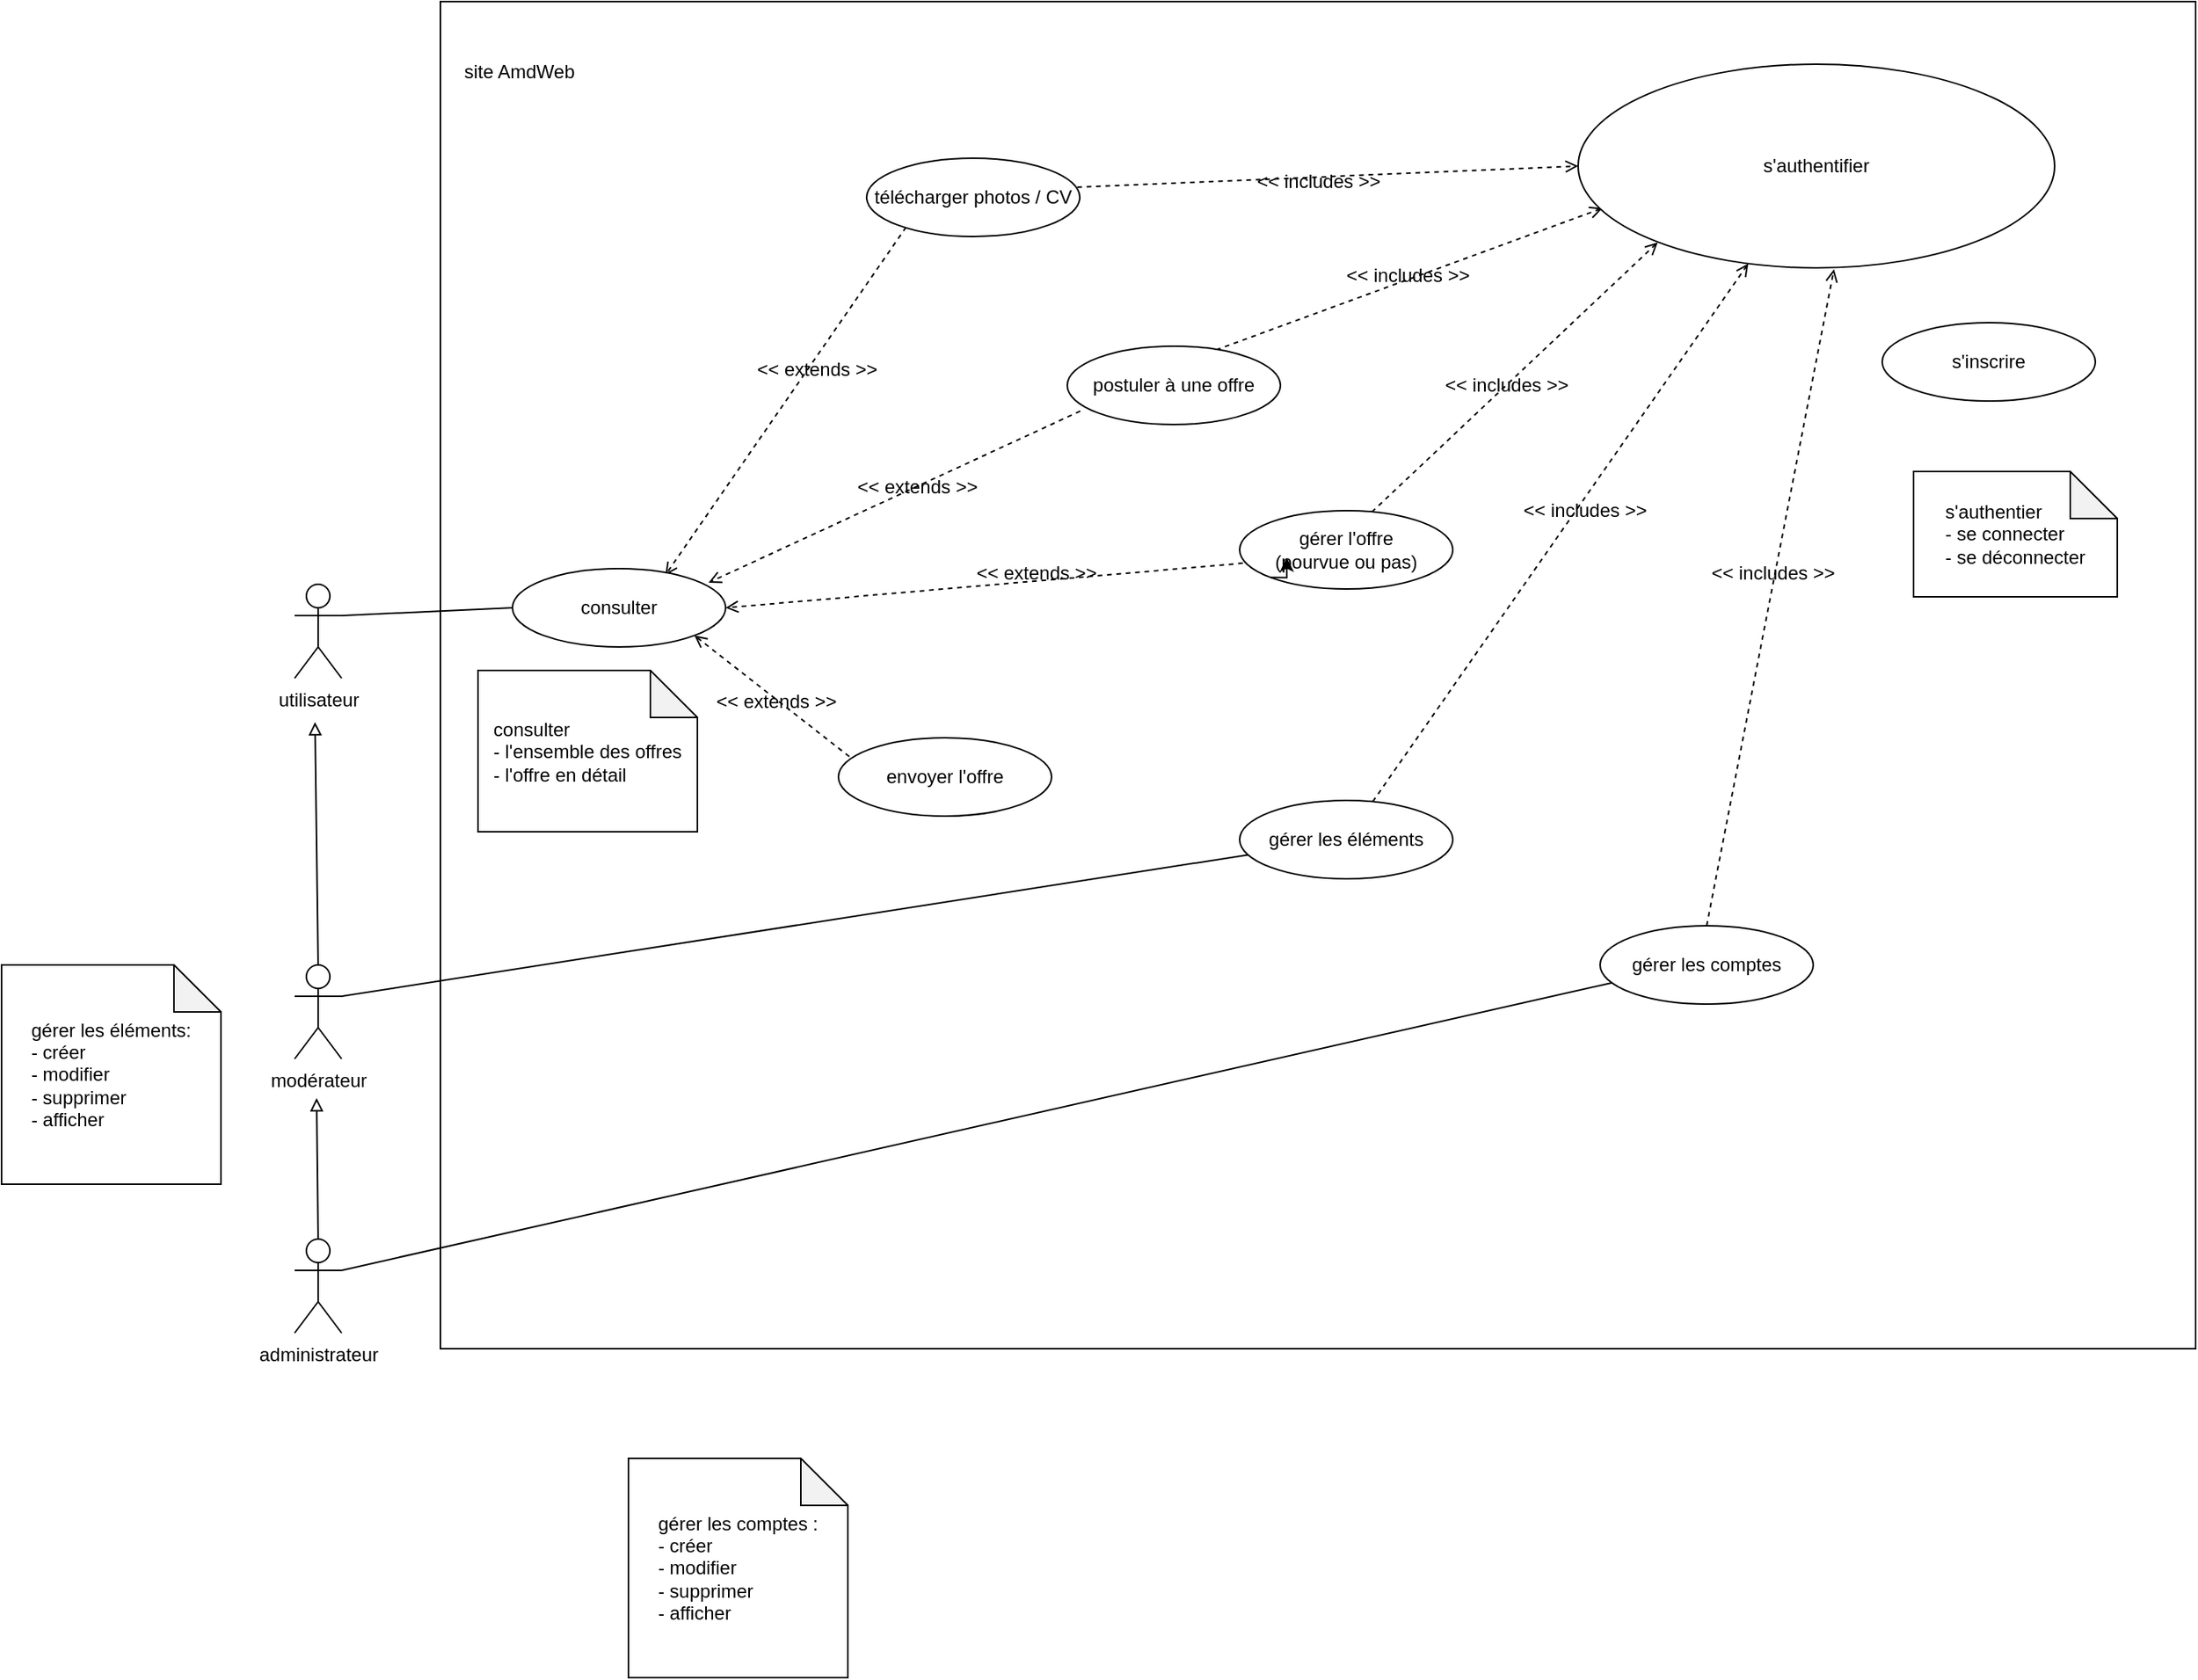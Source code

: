 <mxfile version="20.8.3" type="github">
  <diagram id="4h3qkwirkeFsskYC3dND" name="Page-1">
    <mxGraphModel dx="1827" dy="550" grid="1" gridSize="10" guides="1" tooltips="1" connect="1" arrows="1" fold="1" page="1" pageScale="1" pageWidth="827" pageHeight="1169" math="0" shadow="0">
      <root>
        <mxCell id="0" />
        <mxCell id="1" parent="0" />
        <mxCell id="PBZieBC47ZhGEJygMxwg-3" value="" style="rounded=0;whiteSpace=wrap;html=1;" parent="1" vertex="1">
          <mxGeometry x="160" y="40" width="1120" height="860" as="geometry" />
        </mxCell>
        <mxCell id="PBZieBC47ZhGEJygMxwg-4" value="site AmdWeb" style="text;html=1;align=center;verticalAlign=middle;resizable=0;points=[];autosize=1;strokeColor=none;fillColor=none;" parent="1" vertex="1">
          <mxGeometry x="160" y="70" width="100" height="30" as="geometry" />
        </mxCell>
        <mxCell id="PBZieBC47ZhGEJygMxwg-35" style="edgeStyle=none;rounded=0;orthogonalLoop=1;jettySize=auto;html=1;exitX=1;exitY=0.333;exitDx=0;exitDy=0;exitPerimeter=0;entryX=0;entryY=0.5;entryDx=0;entryDy=0;endArrow=none;endFill=0;" parent="1" source="PBZieBC47ZhGEJygMxwg-5" target="PBZieBC47ZhGEJygMxwg-21" edge="1">
          <mxGeometry relative="1" as="geometry" />
        </mxCell>
        <mxCell id="PBZieBC47ZhGEJygMxwg-5" value="utilisateur" style="shape=umlActor;verticalLabelPosition=bottom;verticalAlign=top;html=1;outlineConnect=0;" parent="1" vertex="1">
          <mxGeometry x="67" y="412" width="30" height="60" as="geometry" />
        </mxCell>
        <mxCell id="PBZieBC47ZhGEJygMxwg-69" style="edgeStyle=none;rounded=0;orthogonalLoop=1;jettySize=auto;html=1;exitX=1;exitY=0.333;exitDx=0;exitDy=0;exitPerimeter=0;endArrow=none;endFill=0;" parent="1" source="PBZieBC47ZhGEJygMxwg-6" target="PBZieBC47ZhGEJygMxwg-13" edge="1">
          <mxGeometry relative="1" as="geometry" />
        </mxCell>
        <mxCell id="PBZieBC47ZhGEJygMxwg-72" style="edgeStyle=none;rounded=0;orthogonalLoop=1;jettySize=auto;html=1;exitX=0.5;exitY=0;exitDx=0;exitDy=0;exitPerimeter=0;endArrow=block;endFill=0;" parent="1" source="PBZieBC47ZhGEJygMxwg-6" edge="1">
          <mxGeometry relative="1" as="geometry">
            <mxPoint x="80" y="500" as="targetPoint" />
          </mxGeometry>
        </mxCell>
        <mxCell id="PBZieBC47ZhGEJygMxwg-6" value="modérateur" style="shape=umlActor;verticalLabelPosition=bottom;verticalAlign=top;html=1;outlineConnect=0;" parent="1" vertex="1">
          <mxGeometry x="67" y="655" width="30" height="60" as="geometry" />
        </mxCell>
        <mxCell id="PBZieBC47ZhGEJygMxwg-70" style="edgeStyle=none;rounded=0;orthogonalLoop=1;jettySize=auto;html=1;exitX=1;exitY=0.333;exitDx=0;exitDy=0;exitPerimeter=0;entryX=0.061;entryY=0.724;entryDx=0;entryDy=0;endArrow=none;endFill=0;entryPerimeter=0;" parent="1" source="PBZieBC47ZhGEJygMxwg-8" target="PBZieBC47ZhGEJygMxwg-14" edge="1">
          <mxGeometry relative="1" as="geometry" />
        </mxCell>
        <mxCell id="PBZieBC47ZhGEJygMxwg-71" style="edgeStyle=none;rounded=0;orthogonalLoop=1;jettySize=auto;html=1;exitX=0.5;exitY=0;exitDx=0;exitDy=0;exitPerimeter=0;endArrow=block;endFill=0;" parent="1" source="PBZieBC47ZhGEJygMxwg-8" edge="1">
          <mxGeometry relative="1" as="geometry">
            <mxPoint x="81" y="740" as="targetPoint" />
          </mxGeometry>
        </mxCell>
        <mxCell id="PBZieBC47ZhGEJygMxwg-8" value="administrateur" style="shape=umlActor;verticalLabelPosition=bottom;verticalAlign=top;html=1;outlineConnect=0;" parent="1" vertex="1">
          <mxGeometry x="67" y="830" width="30" height="60" as="geometry" />
        </mxCell>
        <mxCell id="PBZieBC47ZhGEJygMxwg-61" style="edgeStyle=none;rounded=0;orthogonalLoop=1;jettySize=auto;html=1;exitX=0.106;exitY=-0.032;exitDx=0;exitDy=0;entryX=0.717;entryY=0.084;entryDx=0;entryDy=0;dashed=1;endArrow=open;endFill=0;entryPerimeter=0;exitPerimeter=0;" parent="1" target="PBZieBC47ZhGEJygMxwg-21" edge="1">
          <mxGeometry relative="1" as="geometry">
            <mxPoint x="460.6" y="179.04" as="sourcePoint" />
          </mxGeometry>
        </mxCell>
        <mxCell id="5Aos1gb5JWSJh83ouPkz-5" style="edgeStyle=none;rounded=0;orthogonalLoop=1;jettySize=auto;html=1;exitX=0.988;exitY=0.371;exitDx=0;exitDy=0;dashed=1;endArrow=open;endFill=0;entryX=0;entryY=0.5;entryDx=0;entryDy=0;exitPerimeter=0;" edge="1" parent="1" source="PBZieBC47ZhGEJygMxwg-9" target="PBZieBC47ZhGEJygMxwg-12">
          <mxGeometry relative="1" as="geometry" />
        </mxCell>
        <mxCell id="PBZieBC47ZhGEJygMxwg-9" value="télécharger photos / CV" style="ellipse;whiteSpace=wrap;html=1;" parent="1" vertex="1">
          <mxGeometry x="432" y="140" width="136" height="50" as="geometry" />
        </mxCell>
        <mxCell id="5Aos1gb5JWSJh83ouPkz-3" style="rounded=0;orthogonalLoop=1;jettySize=auto;html=1;exitX=0.051;exitY=0.24;exitDx=0;exitDy=0;entryX=1;entryY=1;entryDx=0;entryDy=0;dashed=1;endArrow=open;endFill=0;exitPerimeter=0;" edge="1" parent="1" source="PBZieBC47ZhGEJygMxwg-10" target="PBZieBC47ZhGEJygMxwg-21">
          <mxGeometry relative="1" as="geometry" />
        </mxCell>
        <mxCell id="PBZieBC47ZhGEJygMxwg-10" value="envoyer l&#39;offre" style="ellipse;whiteSpace=wrap;html=1;" parent="1" vertex="1">
          <mxGeometry x="414" y="510" width="136" height="50" as="geometry" />
        </mxCell>
        <mxCell id="PBZieBC47ZhGEJygMxwg-60" style="edgeStyle=none;rounded=0;orthogonalLoop=1;jettySize=auto;html=1;exitX=0.061;exitY=0.829;exitDx=0;exitDy=0;entryX=0.92;entryY=0.179;entryDx=0;entryDy=0;endArrow=open;endFill=0;dashed=1;exitPerimeter=0;entryPerimeter=0;" parent="1" source="PBZieBC47ZhGEJygMxwg-11" target="PBZieBC47ZhGEJygMxwg-21" edge="1">
          <mxGeometry relative="1" as="geometry" />
        </mxCell>
        <mxCell id="5Aos1gb5JWSJh83ouPkz-7" style="edgeStyle=none;rounded=0;orthogonalLoop=1;jettySize=auto;html=1;exitX=0.698;exitY=0.048;exitDx=0;exitDy=0;entryX=0.051;entryY=0.707;entryDx=0;entryDy=0;entryPerimeter=0;dashed=1;endArrow=open;endFill=0;exitPerimeter=0;" edge="1" parent="1" source="PBZieBC47ZhGEJygMxwg-11" target="PBZieBC47ZhGEJygMxwg-12">
          <mxGeometry relative="1" as="geometry" />
        </mxCell>
        <mxCell id="PBZieBC47ZhGEJygMxwg-11" value="postuler à une offre" style="ellipse;whiteSpace=wrap;html=1;" parent="1" vertex="1">
          <mxGeometry x="560" y="260" width="136" height="50" as="geometry" />
        </mxCell>
        <mxCell id="PBZieBC47ZhGEJygMxwg-12" value="s&#39;authentifier" style="ellipse;whiteSpace=wrap;html=1;" parent="1" vertex="1">
          <mxGeometry x="886" y="80" width="304" height="130" as="geometry" />
        </mxCell>
        <mxCell id="PBZieBC47ZhGEJygMxwg-66" style="edgeStyle=none;rounded=0;orthogonalLoop=1;jettySize=auto;html=1;dashed=1;endArrow=open;endFill=0;" parent="1" source="PBZieBC47ZhGEJygMxwg-13" target="PBZieBC47ZhGEJygMxwg-12" edge="1">
          <mxGeometry relative="1" as="geometry" />
        </mxCell>
        <mxCell id="PBZieBC47ZhGEJygMxwg-13" value="gérer les éléments" style="ellipse;whiteSpace=wrap;html=1;" parent="1" vertex="1">
          <mxGeometry x="670" y="550" width="136" height="50" as="geometry" />
        </mxCell>
        <mxCell id="PBZieBC47ZhGEJygMxwg-67" style="edgeStyle=none;rounded=0;orthogonalLoop=1;jettySize=auto;html=1;exitX=0.5;exitY=0;exitDx=0;exitDy=0;dashed=1;endArrow=open;endFill=0;entryX=0.537;entryY=1.007;entryDx=0;entryDy=0;entryPerimeter=0;" parent="1" source="PBZieBC47ZhGEJygMxwg-14" target="PBZieBC47ZhGEJygMxwg-12" edge="1">
          <mxGeometry relative="1" as="geometry" />
        </mxCell>
        <mxCell id="PBZieBC47ZhGEJygMxwg-14" value="gérer les comptes" style="ellipse;whiteSpace=wrap;html=1;" parent="1" vertex="1">
          <mxGeometry x="900" y="630" width="136" height="50" as="geometry" />
        </mxCell>
        <mxCell id="PBZieBC47ZhGEJygMxwg-20" value="s&#39;inscrire" style="ellipse;whiteSpace=wrap;html=1;" parent="1" vertex="1">
          <mxGeometry x="1080" y="245" width="136" height="50" as="geometry" />
        </mxCell>
        <mxCell id="PBZieBC47ZhGEJygMxwg-21" value="consulter" style="ellipse;whiteSpace=wrap;html=1;" parent="1" vertex="1">
          <mxGeometry x="206" y="402" width="136" height="50" as="geometry" />
        </mxCell>
        <mxCell id="PBZieBC47ZhGEJygMxwg-22" value="&lt;div align=&quot;left&quot;&gt;gérer les comptes :&lt;/div&gt;&lt;div align=&quot;left&quot;&gt;- créer&lt;/div&gt;&lt;div align=&quot;left&quot;&gt;- modifier&lt;/div&gt;&lt;div align=&quot;left&quot;&gt;- supprimer&lt;/div&gt;&lt;div align=&quot;left&quot;&gt;- afficher&lt;br&gt;&lt;/div&gt;" style="shape=note;whiteSpace=wrap;html=1;backgroundOutline=1;darkOpacity=0.05;" parent="1" vertex="1">
          <mxGeometry x="280" y="970" width="140" height="140" as="geometry" />
        </mxCell>
        <mxCell id="PBZieBC47ZhGEJygMxwg-23" value="&lt;div align=&quot;left&quot;&gt;gérer les éléments:&lt;/div&gt;&lt;div align=&quot;left&quot;&gt;- créer&lt;/div&gt;&lt;div align=&quot;left&quot;&gt;- modifier&lt;/div&gt;&lt;div align=&quot;left&quot;&gt;- supprimer&lt;/div&gt;&lt;div align=&quot;left&quot;&gt;- afficher&lt;br&gt;&lt;/div&gt;" style="shape=note;whiteSpace=wrap;html=1;backgroundOutline=1;darkOpacity=0.05;" parent="1" vertex="1">
          <mxGeometry x="-120" y="655" width="140" height="140" as="geometry" />
        </mxCell>
        <mxCell id="PBZieBC47ZhGEJygMxwg-24" value="&lt;div align=&quot;left&quot;&gt;consulter&lt;/div&gt;&lt;div align=&quot;left&quot;&gt;- l&#39;ensemble des offres&lt;br&gt;&lt;/div&gt;&lt;div align=&quot;left&quot;&gt;- l&#39;offre en détail&lt;br&gt;&lt;/div&gt;" style="shape=note;whiteSpace=wrap;html=1;backgroundOutline=1;darkOpacity=0.05;" parent="1" vertex="1">
          <mxGeometry x="184" y="467" width="140" height="103" as="geometry" />
        </mxCell>
        <mxCell id="5Aos1gb5JWSJh83ouPkz-9" style="edgeStyle=none;rounded=0;orthogonalLoop=1;jettySize=auto;html=1;exitX=0.015;exitY=0.671;exitDx=0;exitDy=0;entryX=1;entryY=0.5;entryDx=0;entryDy=0;dashed=1;endArrow=open;endFill=0;exitPerimeter=0;" edge="1" parent="1" source="PBZieBC47ZhGEJygMxwg-25" target="PBZieBC47ZhGEJygMxwg-21">
          <mxGeometry relative="1" as="geometry" />
        </mxCell>
        <mxCell id="5Aos1gb5JWSJh83ouPkz-11" style="edgeStyle=none;rounded=0;orthogonalLoop=1;jettySize=auto;html=1;exitX=0.588;exitY=0.1;exitDx=0;exitDy=0;entryX=0.167;entryY=0.875;entryDx=0;entryDy=0;dashed=1;endArrow=open;endFill=0;entryPerimeter=0;exitPerimeter=0;" edge="1" parent="1" source="PBZieBC47ZhGEJygMxwg-25" target="PBZieBC47ZhGEJygMxwg-12">
          <mxGeometry relative="1" as="geometry" />
        </mxCell>
        <mxCell id="PBZieBC47ZhGEJygMxwg-25" value="&lt;div&gt;gérer l&#39;offre&lt;/div&gt;&lt;div&gt;(pourvue ou pas)&lt;br&gt;&lt;/div&gt;" style="ellipse;whiteSpace=wrap;html=1;" parent="1" vertex="1">
          <mxGeometry x="670" y="365" width="136" height="50" as="geometry" />
        </mxCell>
        <mxCell id="PBZieBC47ZhGEJygMxwg-28" value="&lt;div align=&quot;left&quot;&gt;s&#39;authentier&lt;/div&gt;&lt;div align=&quot;left&quot;&gt;- se connecter&lt;br&gt;&lt;/div&gt;&lt;div align=&quot;left&quot;&gt;- se déconnecter&lt;br&gt;&lt;/div&gt;" style="shape=note;whiteSpace=wrap;html=1;backgroundOutline=1;darkOpacity=0.05;" parent="1" vertex="1">
          <mxGeometry x="1100" y="340" width="130" height="80" as="geometry" />
        </mxCell>
        <mxCell id="PBZieBC47ZhGEJygMxwg-30" value="&amp;lt;&amp;lt; includes &amp;gt;&amp;gt;" style="text;html=1;align=center;verticalAlign=middle;resizable=0;points=[];autosize=1;strokeColor=none;fillColor=none;" parent="1" vertex="1">
          <mxGeometry x="840" y="350" width="100" height="30" as="geometry" />
        </mxCell>
        <mxCell id="PBZieBC47ZhGEJygMxwg-34" value="&amp;lt;&amp;lt; includes &amp;gt;&amp;gt;" style="text;html=1;align=center;verticalAlign=middle;resizable=0;points=[];autosize=1;strokeColor=none;fillColor=none;" parent="1" vertex="1">
          <mxGeometry x="790" y="270" width="100" height="30" as="geometry" />
        </mxCell>
        <mxCell id="PBZieBC47ZhGEJygMxwg-41" value="&amp;lt;&amp;lt; extends &amp;gt;&amp;gt;" style="text;html=1;align=center;verticalAlign=middle;resizable=0;points=[];autosize=1;strokeColor=none;fillColor=none;" parent="1" vertex="1">
          <mxGeometry x="414" y="335" width="100" height="30" as="geometry" />
        </mxCell>
        <mxCell id="PBZieBC47ZhGEJygMxwg-42" value="&amp;lt;&amp;lt; extends &amp;gt;&amp;gt;" style="text;html=1;align=center;verticalAlign=middle;resizable=0;points=[];autosize=1;strokeColor=none;fillColor=none;" parent="1" vertex="1">
          <mxGeometry x="324" y="472" width="100" height="30" as="geometry" />
        </mxCell>
        <mxCell id="PBZieBC47ZhGEJygMxwg-43" value="&amp;lt;&amp;lt; extends &amp;gt;&amp;gt;" style="text;html=1;align=center;verticalAlign=middle;resizable=0;points=[];autosize=1;strokeColor=none;fillColor=none;" parent="1" vertex="1">
          <mxGeometry x="350" y="260" width="100" height="30" as="geometry" />
        </mxCell>
        <mxCell id="PBZieBC47ZhGEJygMxwg-44" value="&amp;lt;&amp;lt; extends &amp;gt;&amp;gt;" style="text;html=1;align=center;verticalAlign=middle;resizable=0;points=[];autosize=1;strokeColor=none;fillColor=none;" parent="1" vertex="1">
          <mxGeometry x="490" y="390" width="100" height="30" as="geometry" />
        </mxCell>
        <mxCell id="PBZieBC47ZhGEJygMxwg-52" style="edgeStyle=none;rounded=0;orthogonalLoop=1;jettySize=auto;html=1;exitX=1;exitY=1;exitDx=0;exitDy=0;exitPerimeter=0;dashed=1;endArrow=open;endFill=0;" parent="1" source="PBZieBC47ZhGEJygMxwg-6" target="PBZieBC47ZhGEJygMxwg-6" edge="1">
          <mxGeometry relative="1" as="geometry" />
        </mxCell>
        <mxCell id="PBZieBC47ZhGEJygMxwg-68" value="&amp;lt;&amp;lt; includes &amp;gt;&amp;gt;" style="text;html=1;align=center;verticalAlign=middle;resizable=0;points=[];autosize=1;strokeColor=none;fillColor=none;" parent="1" vertex="1">
          <mxGeometry x="960" y="390" width="100" height="30" as="geometry" />
        </mxCell>
        <mxCell id="5Aos1gb5JWSJh83ouPkz-1" style="edgeStyle=orthogonalEdgeStyle;rounded=0;orthogonalLoop=1;jettySize=auto;html=1;exitX=0;exitY=1;exitDx=0;exitDy=0;entryX=0.221;entryY=0.6;entryDx=0;entryDy=0;entryPerimeter=0;" edge="1" parent="1" source="PBZieBC47ZhGEJygMxwg-25" target="PBZieBC47ZhGEJygMxwg-25">
          <mxGeometry relative="1" as="geometry" />
        </mxCell>
        <mxCell id="5Aos1gb5JWSJh83ouPkz-8" value="&amp;lt;&amp;lt; includes &amp;gt;&amp;gt;" style="text;html=1;align=center;verticalAlign=middle;resizable=0;points=[];autosize=1;strokeColor=none;fillColor=none;" vertex="1" parent="1">
          <mxGeometry x="727" y="200" width="100" height="30" as="geometry" />
        </mxCell>
        <mxCell id="5Aos1gb5JWSJh83ouPkz-12" value="&amp;lt;&amp;lt; includes &amp;gt;&amp;gt;" style="text;html=1;align=center;verticalAlign=middle;resizable=0;points=[];autosize=1;strokeColor=none;fillColor=none;" vertex="1" parent="1">
          <mxGeometry x="670" y="140" width="100" height="30" as="geometry" />
        </mxCell>
      </root>
    </mxGraphModel>
  </diagram>
</mxfile>
